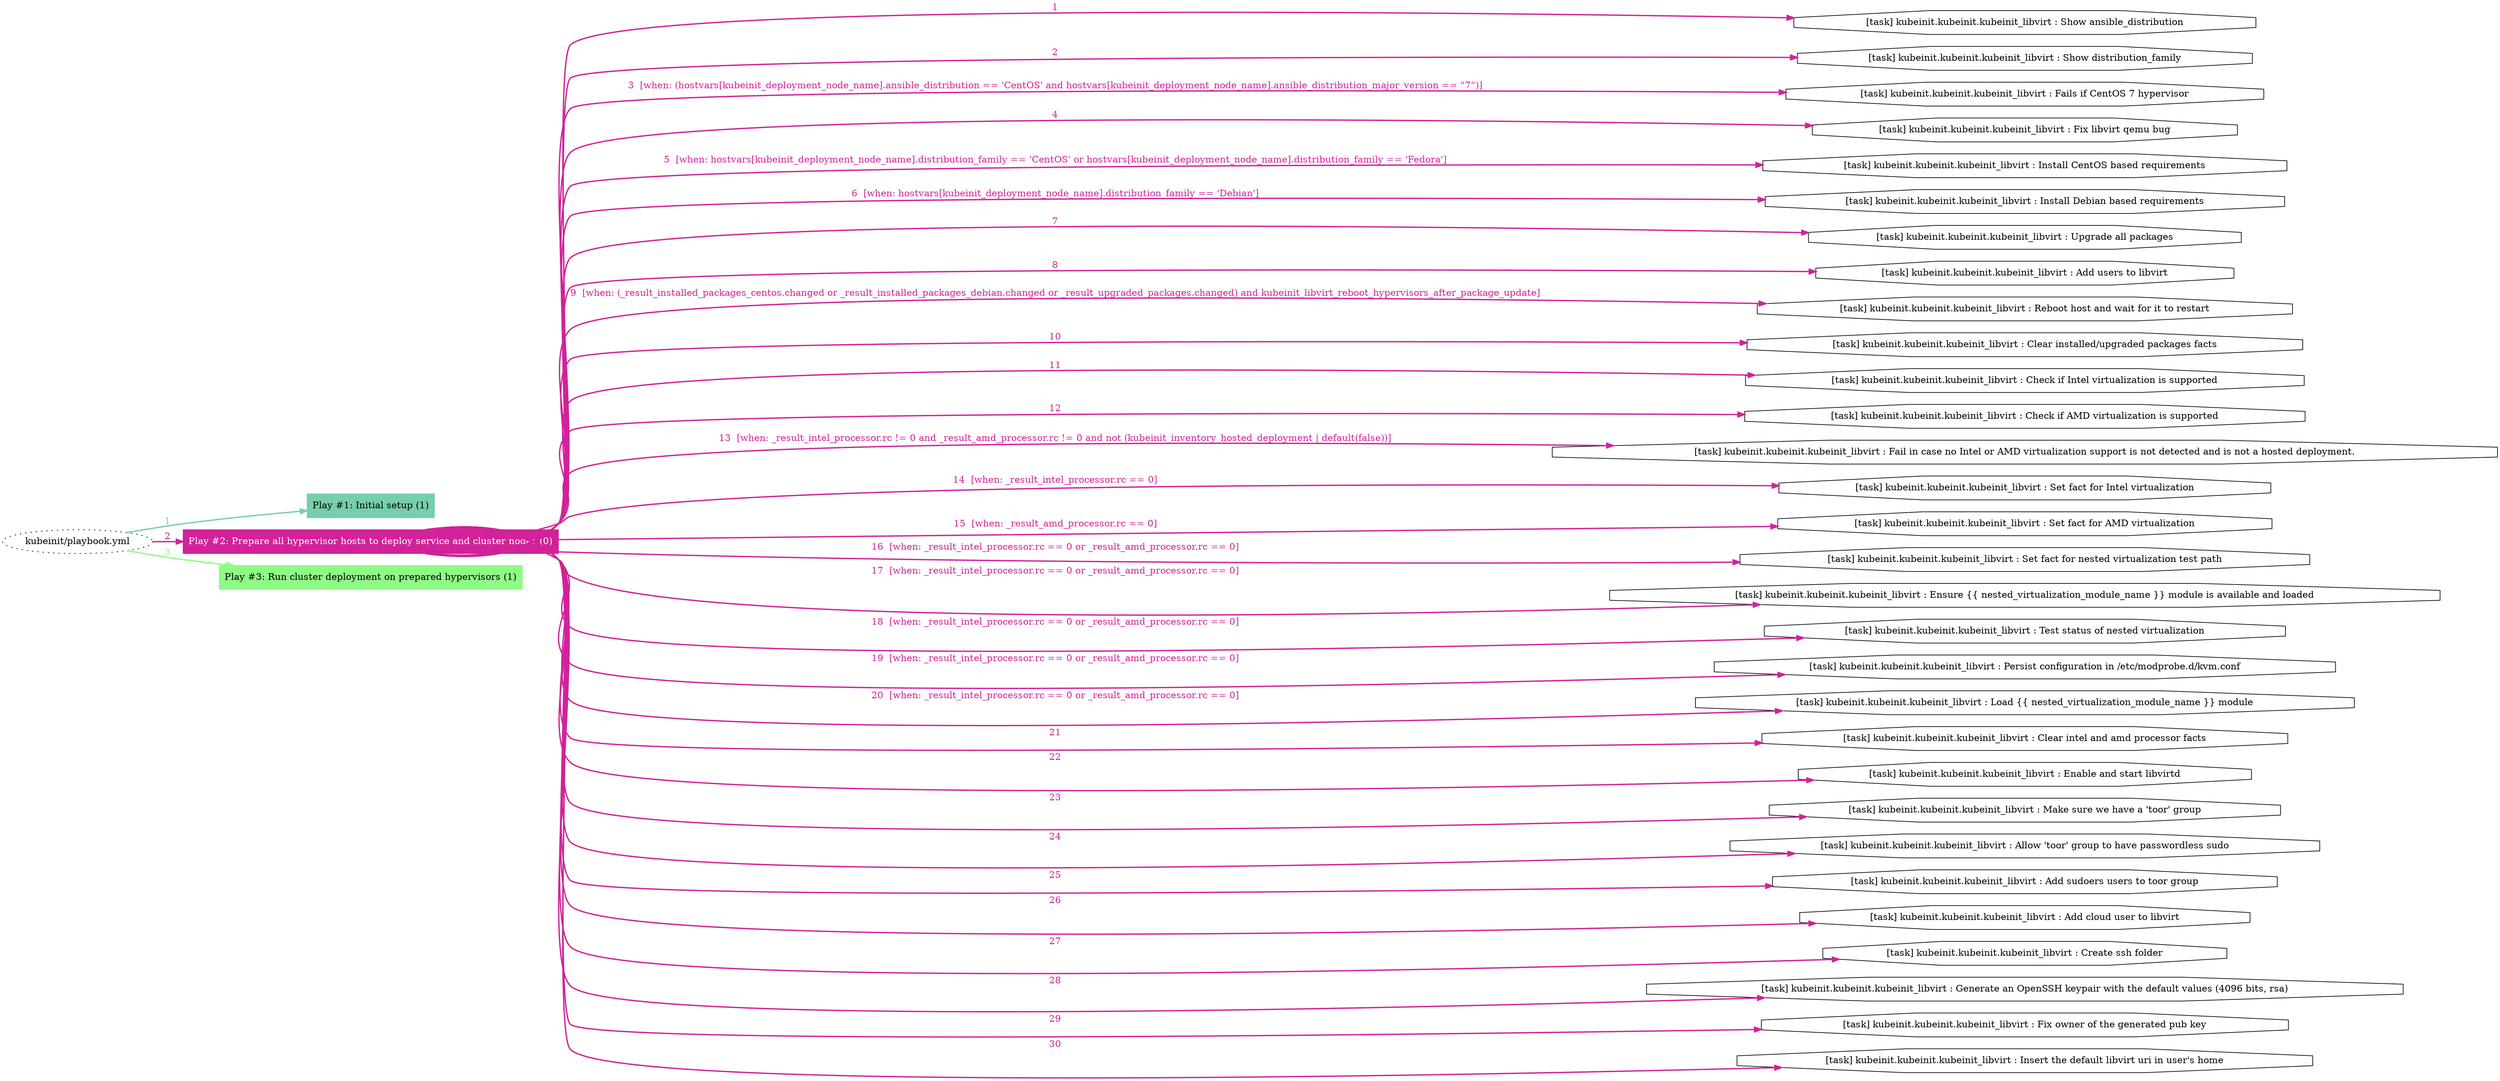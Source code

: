 digraph "kubeinit/playbook.yml "{
	graph [concentrate=true ordering=in rankdir=LR ratio=fill]
	edge [esep=5 sep=10]
	"kubeinit/playbook.yml" [id=root_node style=dotted]
	subgraph "Play #1: Initial setup (1) "{
		"Play #1: Initial setup (1)" [color="#77ceab" fontcolor="#000000" id="play_023a53f0-3967-4f7b-a6e8-684f3ebab23b" shape=box style=filled tooltip=localhost]
		"kubeinit/playbook.yml" -> "Play #1: Initial setup (1)" [label=1 color="#77ceab" fontcolor="#77ceab" id="edge_422d02ee-09d5-4027-8a51-d6cb5f31de28" style=bold]
	}
	subgraph "Play #2: Prepare all hypervisor hosts to deploy service and cluster nodes (0) "{
		"Play #2: Prepare all hypervisor hosts to deploy service and cluster nodes (0)" [color="#d12299" fontcolor="#ffffff" id="play_e9e0817b-83ae-4fec-8985-e33f7f6ee88a" shape=box style=filled tooltip=""]
		"kubeinit/playbook.yml" -> "Play #2: Prepare all hypervisor hosts to deploy service and cluster nodes (0)" [label=2 color="#d12299" fontcolor="#d12299" id="edge_14e04aaa-f712-4aed-b1b1-c25b8b4dfff8" style=bold]
		"task_0b29b273-7c69-4f74-a9a6-440b243c315c" [label="[task] kubeinit.kubeinit.kubeinit_libvirt : Show ansible_distribution" id="task_0b29b273-7c69-4f74-a9a6-440b243c315c" shape=octagon tooltip="[task] kubeinit.kubeinit.kubeinit_libvirt : Show ansible_distribution"]
		"Play #2: Prepare all hypervisor hosts to deploy service and cluster nodes (0)" -> "task_0b29b273-7c69-4f74-a9a6-440b243c315c" [label=1 color="#d12299" fontcolor="#d12299" id="edge_518eca22-4d3e-4061-9e2b-9ba5f399469f" style=bold]
		"task_fc8fb7ca-0891-46c8-a933-ddc88973a21d" [label="[task] kubeinit.kubeinit.kubeinit_libvirt : Show distribution_family" id="task_fc8fb7ca-0891-46c8-a933-ddc88973a21d" shape=octagon tooltip="[task] kubeinit.kubeinit.kubeinit_libvirt : Show distribution_family"]
		"Play #2: Prepare all hypervisor hosts to deploy service and cluster nodes (0)" -> "task_fc8fb7ca-0891-46c8-a933-ddc88973a21d" [label=2 color="#d12299" fontcolor="#d12299" id="edge_739ee8ed-c439-4cef-a4c2-f7284730f66f" style=bold]
		"task_f15ac09a-c877-48cb-ba3f-49de27a89b73" [label="[task] kubeinit.kubeinit.kubeinit_libvirt : Fails if CentOS 7 hypervisor" id="task_f15ac09a-c877-48cb-ba3f-49de27a89b73" shape=octagon tooltip="[task] kubeinit.kubeinit.kubeinit_libvirt : Fails if CentOS 7 hypervisor"]
		"Play #2: Prepare all hypervisor hosts to deploy service and cluster nodes (0)" -> "task_f15ac09a-c877-48cb-ba3f-49de27a89b73" [label="3  [when: (hostvars[kubeinit_deployment_node_name].ansible_distribution == 'CentOS' and hostvars[kubeinit_deployment_node_name].ansible_distribution_major_version == \"7\")]" color="#d12299" fontcolor="#d12299" id="edge_e514451b-4357-4b23-abe0-63d81d3b7579" style=bold]
		"task_97162d99-7690-4c29-b8f2-e1c162dde4df" [label="[task] kubeinit.kubeinit.kubeinit_libvirt : Fix libvirt qemu bug" id="task_97162d99-7690-4c29-b8f2-e1c162dde4df" shape=octagon tooltip="[task] kubeinit.kubeinit.kubeinit_libvirt : Fix libvirt qemu bug"]
		"Play #2: Prepare all hypervisor hosts to deploy service and cluster nodes (0)" -> "task_97162d99-7690-4c29-b8f2-e1c162dde4df" [label=4 color="#d12299" fontcolor="#d12299" id="edge_689ce653-aaeb-4e47-b00c-69799ec014d8" style=bold]
		"task_88ebdc82-5dea-4dd6-bd7b-03ddecbca35a" [label="[task] kubeinit.kubeinit.kubeinit_libvirt : Install CentOS based requirements" id="task_88ebdc82-5dea-4dd6-bd7b-03ddecbca35a" shape=octagon tooltip="[task] kubeinit.kubeinit.kubeinit_libvirt : Install CentOS based requirements"]
		"Play #2: Prepare all hypervisor hosts to deploy service and cluster nodes (0)" -> "task_88ebdc82-5dea-4dd6-bd7b-03ddecbca35a" [label="5  [when: hostvars[kubeinit_deployment_node_name].distribution_family == 'CentOS' or hostvars[kubeinit_deployment_node_name].distribution_family == 'Fedora']" color="#d12299" fontcolor="#d12299" id="edge_e167a730-aef0-4977-835d-c0bcf31d704a" style=bold]
		"task_676da7e0-6cd7-4d7e-9d88-5e5c63d09131" [label="[task] kubeinit.kubeinit.kubeinit_libvirt : Install Debian based requirements" id="task_676da7e0-6cd7-4d7e-9d88-5e5c63d09131" shape=octagon tooltip="[task] kubeinit.kubeinit.kubeinit_libvirt : Install Debian based requirements"]
		"Play #2: Prepare all hypervisor hosts to deploy service and cluster nodes (0)" -> "task_676da7e0-6cd7-4d7e-9d88-5e5c63d09131" [label="6  [when: hostvars[kubeinit_deployment_node_name].distribution_family == 'Debian']" color="#d12299" fontcolor="#d12299" id="edge_079a7afa-1559-45b3-b943-0fc34243fd59" style=bold]
		"task_3dcfbf61-6a0e-4a3e-b33a-63b429b497ec" [label="[task] kubeinit.kubeinit.kubeinit_libvirt : Upgrade all packages" id="task_3dcfbf61-6a0e-4a3e-b33a-63b429b497ec" shape=octagon tooltip="[task] kubeinit.kubeinit.kubeinit_libvirt : Upgrade all packages"]
		"Play #2: Prepare all hypervisor hosts to deploy service and cluster nodes (0)" -> "task_3dcfbf61-6a0e-4a3e-b33a-63b429b497ec" [label=7 color="#d12299" fontcolor="#d12299" id="edge_99719555-5c58-46e3-872c-5aa0e8475485" style=bold]
		"task_1992642d-2a99-4686-8ab8-a4b34cb13fa0" [label="[task] kubeinit.kubeinit.kubeinit_libvirt : Add users to libvirt" id="task_1992642d-2a99-4686-8ab8-a4b34cb13fa0" shape=octagon tooltip="[task] kubeinit.kubeinit.kubeinit_libvirt : Add users to libvirt"]
		"Play #2: Prepare all hypervisor hosts to deploy service and cluster nodes (0)" -> "task_1992642d-2a99-4686-8ab8-a4b34cb13fa0" [label=8 color="#d12299" fontcolor="#d12299" id="edge_e53a8e91-afb9-4c69-b8e1-b292d6a47912" style=bold]
		"task_79ca79d8-d26e-42a9-b3e4-43be180f01da" [label="[task] kubeinit.kubeinit.kubeinit_libvirt : Reboot host and wait for it to restart" id="task_79ca79d8-d26e-42a9-b3e4-43be180f01da" shape=octagon tooltip="[task] kubeinit.kubeinit.kubeinit_libvirt : Reboot host and wait for it to restart"]
		"Play #2: Prepare all hypervisor hosts to deploy service and cluster nodes (0)" -> "task_79ca79d8-d26e-42a9-b3e4-43be180f01da" [label="9  [when: (_result_installed_packages_centos.changed or _result_installed_packages_debian.changed or _result_upgraded_packages.changed) and kubeinit_libvirt_reboot_hypervisors_after_package_update]" color="#d12299" fontcolor="#d12299" id="edge_77357c4b-3a65-4a9a-93f7-9f89f54171ae" style=bold]
		"task_9f208e41-b8fd-4f80-95b6-523be3a68c72" [label="[task] kubeinit.kubeinit.kubeinit_libvirt : Clear installed/upgraded packages facts" id="task_9f208e41-b8fd-4f80-95b6-523be3a68c72" shape=octagon tooltip="[task] kubeinit.kubeinit.kubeinit_libvirt : Clear installed/upgraded packages facts"]
		"Play #2: Prepare all hypervisor hosts to deploy service and cluster nodes (0)" -> "task_9f208e41-b8fd-4f80-95b6-523be3a68c72" [label=10 color="#d12299" fontcolor="#d12299" id="edge_92314304-5a32-4607-802a-260bb16f5c45" style=bold]
		"task_a4a7198a-fd8b-4c26-b58f-ba88229dfcdf" [label="[task] kubeinit.kubeinit.kubeinit_libvirt : Check if Intel virtualization is supported" id="task_a4a7198a-fd8b-4c26-b58f-ba88229dfcdf" shape=octagon tooltip="[task] kubeinit.kubeinit.kubeinit_libvirt : Check if Intel virtualization is supported"]
		"Play #2: Prepare all hypervisor hosts to deploy service and cluster nodes (0)" -> "task_a4a7198a-fd8b-4c26-b58f-ba88229dfcdf" [label=11 color="#d12299" fontcolor="#d12299" id="edge_d2c87bb1-9e7d-4138-af48-975449324ac2" style=bold]
		"task_5d4df128-3a9a-4625-b373-a040eb58a721" [label="[task] kubeinit.kubeinit.kubeinit_libvirt : Check if AMD virtualization is supported" id="task_5d4df128-3a9a-4625-b373-a040eb58a721" shape=octagon tooltip="[task] kubeinit.kubeinit.kubeinit_libvirt : Check if AMD virtualization is supported"]
		"Play #2: Prepare all hypervisor hosts to deploy service and cluster nodes (0)" -> "task_5d4df128-3a9a-4625-b373-a040eb58a721" [label=12 color="#d12299" fontcolor="#d12299" id="edge_f7c9e0b8-f65b-43e9-b34e-0679f40a51ac" style=bold]
		"task_d3f6867c-da5d-45e0-bd62-b67123e5a219" [label="[task] kubeinit.kubeinit.kubeinit_libvirt : Fail in case no Intel or AMD virtualization support is not detected and is not a hosted deployment." id="task_d3f6867c-da5d-45e0-bd62-b67123e5a219" shape=octagon tooltip="[task] kubeinit.kubeinit.kubeinit_libvirt : Fail in case no Intel or AMD virtualization support is not detected and is not a hosted deployment."]
		"Play #2: Prepare all hypervisor hosts to deploy service and cluster nodes (0)" -> "task_d3f6867c-da5d-45e0-bd62-b67123e5a219" [label="13  [when: _result_intel_processor.rc != 0 and _result_amd_processor.rc != 0 and not (kubeinit_inventory_hosted_deployment | default(false))]" color="#d12299" fontcolor="#d12299" id="edge_becfc182-a901-42ec-898b-74b210e3ec9b" style=bold]
		"task_80f3749b-133a-4c99-8172-f9c6a7216934" [label="[task] kubeinit.kubeinit.kubeinit_libvirt : Set fact for Intel virtualization" id="task_80f3749b-133a-4c99-8172-f9c6a7216934" shape=octagon tooltip="[task] kubeinit.kubeinit.kubeinit_libvirt : Set fact for Intel virtualization"]
		"Play #2: Prepare all hypervisor hosts to deploy service and cluster nodes (0)" -> "task_80f3749b-133a-4c99-8172-f9c6a7216934" [label="14  [when: _result_intel_processor.rc == 0]" color="#d12299" fontcolor="#d12299" id="edge_677cd585-7bd6-4063-b1a4-457524dfe3bd" style=bold]
		"task_a96603a5-0765-44c1-bd99-be8652ab342d" [label="[task] kubeinit.kubeinit.kubeinit_libvirt : Set fact for AMD virtualization" id="task_a96603a5-0765-44c1-bd99-be8652ab342d" shape=octagon tooltip="[task] kubeinit.kubeinit.kubeinit_libvirt : Set fact for AMD virtualization"]
		"Play #2: Prepare all hypervisor hosts to deploy service and cluster nodes (0)" -> "task_a96603a5-0765-44c1-bd99-be8652ab342d" [label="15  [when: _result_amd_processor.rc == 0]" color="#d12299" fontcolor="#d12299" id="edge_e94b4353-484c-4f4f-aa21-35b9876ef7a2" style=bold]
		"task_19d9f280-a3d3-4c50-937c-8dbc399a019e" [label="[task] kubeinit.kubeinit.kubeinit_libvirt : Set fact for nested virtualization test path" id="task_19d9f280-a3d3-4c50-937c-8dbc399a019e" shape=octagon tooltip="[task] kubeinit.kubeinit.kubeinit_libvirt : Set fact for nested virtualization test path"]
		"Play #2: Prepare all hypervisor hosts to deploy service and cluster nodes (0)" -> "task_19d9f280-a3d3-4c50-937c-8dbc399a019e" [label="16  [when: _result_intel_processor.rc == 0 or _result_amd_processor.rc == 0]" color="#d12299" fontcolor="#d12299" id="edge_5e769666-45ba-46c6-bfee-8c6f8c4dc80a" style=bold]
		"task_0e9548da-48f3-4b46-86e0-bfc7207c91b2" [label="[task] kubeinit.kubeinit.kubeinit_libvirt : Ensure {{ nested_virtualization_module_name }} module is available and loaded" id="task_0e9548da-48f3-4b46-86e0-bfc7207c91b2" shape=octagon tooltip="[task] kubeinit.kubeinit.kubeinit_libvirt : Ensure {{ nested_virtualization_module_name }} module is available and loaded"]
		"Play #2: Prepare all hypervisor hosts to deploy service and cluster nodes (0)" -> "task_0e9548da-48f3-4b46-86e0-bfc7207c91b2" [label="17  [when: _result_intel_processor.rc == 0 or _result_amd_processor.rc == 0]" color="#d12299" fontcolor="#d12299" id="edge_68ae45d7-aece-4475-a16f-445a664bec26" style=bold]
		"task_ab2abff1-e054-49d7-afc3-26908491ad66" [label="[task] kubeinit.kubeinit.kubeinit_libvirt : Test status of nested virtualization" id="task_ab2abff1-e054-49d7-afc3-26908491ad66" shape=octagon tooltip="[task] kubeinit.kubeinit.kubeinit_libvirt : Test status of nested virtualization"]
		"Play #2: Prepare all hypervisor hosts to deploy service and cluster nodes (0)" -> "task_ab2abff1-e054-49d7-afc3-26908491ad66" [label="18  [when: _result_intel_processor.rc == 0 or _result_amd_processor.rc == 0]" color="#d12299" fontcolor="#d12299" id="edge_7e1c710a-9199-43c5-87b6-af12b2e0c14b" style=bold]
		"task_966b4896-9ea9-404a-abe1-4daf17219514" [label="[task] kubeinit.kubeinit.kubeinit_libvirt : Persist configuration in /etc/modprobe.d/kvm.conf" id="task_966b4896-9ea9-404a-abe1-4daf17219514" shape=octagon tooltip="[task] kubeinit.kubeinit.kubeinit_libvirt : Persist configuration in /etc/modprobe.d/kvm.conf"]
		"Play #2: Prepare all hypervisor hosts to deploy service and cluster nodes (0)" -> "task_966b4896-9ea9-404a-abe1-4daf17219514" [label="19  [when: _result_intel_processor.rc == 0 or _result_amd_processor.rc == 0]" color="#d12299" fontcolor="#d12299" id="edge_3f8c0338-b636-45d2-919d-8aa829793dff" style=bold]
		"task_85bb7dba-8dda-47b0-a482-1b3005f2b205" [label="[task] kubeinit.kubeinit.kubeinit_libvirt : Load {{ nested_virtualization_module_name }} module" id="task_85bb7dba-8dda-47b0-a482-1b3005f2b205" shape=octagon tooltip="[task] kubeinit.kubeinit.kubeinit_libvirt : Load {{ nested_virtualization_module_name }} module"]
		"Play #2: Prepare all hypervisor hosts to deploy service and cluster nodes (0)" -> "task_85bb7dba-8dda-47b0-a482-1b3005f2b205" [label="20  [when: _result_intel_processor.rc == 0 or _result_amd_processor.rc == 0]" color="#d12299" fontcolor="#d12299" id="edge_9f5e1871-81d6-4068-83e9-f7cc89c9e0a7" style=bold]
		"task_0a326d23-3dc4-4f0b-8b51-41d754a60590" [label="[task] kubeinit.kubeinit.kubeinit_libvirt : Clear intel and amd processor facts" id="task_0a326d23-3dc4-4f0b-8b51-41d754a60590" shape=octagon tooltip="[task] kubeinit.kubeinit.kubeinit_libvirt : Clear intel and amd processor facts"]
		"Play #2: Prepare all hypervisor hosts to deploy service and cluster nodes (0)" -> "task_0a326d23-3dc4-4f0b-8b51-41d754a60590" [label=21 color="#d12299" fontcolor="#d12299" id="edge_c647d26b-e8c0-4a65-85e1-30d6d8f373a6" style=bold]
		"task_720791ca-83c8-4032-bf56-96dfd7d3a360" [label="[task] kubeinit.kubeinit.kubeinit_libvirt : Enable and start libvirtd" id="task_720791ca-83c8-4032-bf56-96dfd7d3a360" shape=octagon tooltip="[task] kubeinit.kubeinit.kubeinit_libvirt : Enable and start libvirtd"]
		"Play #2: Prepare all hypervisor hosts to deploy service and cluster nodes (0)" -> "task_720791ca-83c8-4032-bf56-96dfd7d3a360" [label=22 color="#d12299" fontcolor="#d12299" id="edge_86cd958f-49c8-4daa-8077-cd936217e786" style=bold]
		"task_0d4f2f82-92cd-4b9f-85ff-9a49c893476d" [label="[task] kubeinit.kubeinit.kubeinit_libvirt : Make sure we have a 'toor' group" id="task_0d4f2f82-92cd-4b9f-85ff-9a49c893476d" shape=octagon tooltip="[task] kubeinit.kubeinit.kubeinit_libvirt : Make sure we have a 'toor' group"]
		"Play #2: Prepare all hypervisor hosts to deploy service and cluster nodes (0)" -> "task_0d4f2f82-92cd-4b9f-85ff-9a49c893476d" [label=23 color="#d12299" fontcolor="#d12299" id="edge_444884d0-87dd-4f99-8acb-23b5aec59b2e" style=bold]
		"task_17048340-07d8-4d72-a8aa-2d2d061d8afb" [label="[task] kubeinit.kubeinit.kubeinit_libvirt : Allow 'toor' group to have passwordless sudo" id="task_17048340-07d8-4d72-a8aa-2d2d061d8afb" shape=octagon tooltip="[task] kubeinit.kubeinit.kubeinit_libvirt : Allow 'toor' group to have passwordless sudo"]
		"Play #2: Prepare all hypervisor hosts to deploy service and cluster nodes (0)" -> "task_17048340-07d8-4d72-a8aa-2d2d061d8afb" [label=24 color="#d12299" fontcolor="#d12299" id="edge_139d2792-ec8d-491e-9d46-7ab4f6e63962" style=bold]
		"task_efcfcb3e-291b-4ab3-88b3-f5977615b982" [label="[task] kubeinit.kubeinit.kubeinit_libvirt : Add sudoers users to toor group" id="task_efcfcb3e-291b-4ab3-88b3-f5977615b982" shape=octagon tooltip="[task] kubeinit.kubeinit.kubeinit_libvirt : Add sudoers users to toor group"]
		"Play #2: Prepare all hypervisor hosts to deploy service and cluster nodes (0)" -> "task_efcfcb3e-291b-4ab3-88b3-f5977615b982" [label=25 color="#d12299" fontcolor="#d12299" id="edge_54b88fc1-48fe-4cd5-ae1d-e0e3f5e7022c" style=bold]
		"task_76ccbb61-7df1-4dff-84fa-adff643d98e3" [label="[task] kubeinit.kubeinit.kubeinit_libvirt : Add cloud user to libvirt" id="task_76ccbb61-7df1-4dff-84fa-adff643d98e3" shape=octagon tooltip="[task] kubeinit.kubeinit.kubeinit_libvirt : Add cloud user to libvirt"]
		"Play #2: Prepare all hypervisor hosts to deploy service and cluster nodes (0)" -> "task_76ccbb61-7df1-4dff-84fa-adff643d98e3" [label=26 color="#d12299" fontcolor="#d12299" id="edge_755ca4d4-9e60-4590-94fa-5867ca0916df" style=bold]
		"task_38f24d59-3bb4-4077-b460-7d985ce493d9" [label="[task] kubeinit.kubeinit.kubeinit_libvirt : Create ssh folder" id="task_38f24d59-3bb4-4077-b460-7d985ce493d9" shape=octagon tooltip="[task] kubeinit.kubeinit.kubeinit_libvirt : Create ssh folder"]
		"Play #2: Prepare all hypervisor hosts to deploy service and cluster nodes (0)" -> "task_38f24d59-3bb4-4077-b460-7d985ce493d9" [label=27 color="#d12299" fontcolor="#d12299" id="edge_94423cb6-4627-4bd0-86af-839d9926890b" style=bold]
		"task_52d437c3-9699-4dbe-aed7-bc5bc1a6cd72" [label="[task] kubeinit.kubeinit.kubeinit_libvirt : Generate an OpenSSH keypair with the default values (4096 bits, rsa)" id="task_52d437c3-9699-4dbe-aed7-bc5bc1a6cd72" shape=octagon tooltip="[task] kubeinit.kubeinit.kubeinit_libvirt : Generate an OpenSSH keypair with the default values (4096 bits, rsa)"]
		"Play #2: Prepare all hypervisor hosts to deploy service and cluster nodes (0)" -> "task_52d437c3-9699-4dbe-aed7-bc5bc1a6cd72" [label=28 color="#d12299" fontcolor="#d12299" id="edge_f90e02fd-020a-4f5b-93e8-dbdc35911beb" style=bold]
		"task_3e67f5f2-e0ed-417f-a7e4-b5ade6b7ec3e" [label="[task] kubeinit.kubeinit.kubeinit_libvirt : Fix owner of the generated pub key" id="task_3e67f5f2-e0ed-417f-a7e4-b5ade6b7ec3e" shape=octagon tooltip="[task] kubeinit.kubeinit.kubeinit_libvirt : Fix owner of the generated pub key"]
		"Play #2: Prepare all hypervisor hosts to deploy service and cluster nodes (0)" -> "task_3e67f5f2-e0ed-417f-a7e4-b5ade6b7ec3e" [label=29 color="#d12299" fontcolor="#d12299" id="edge_c3b4b77d-8aa2-4bca-99b6-dc8192c8815c" style=bold]
		"task_d30831bf-e74e-4a11-ae16-2aeb8cda1641" [label="[task] kubeinit.kubeinit.kubeinit_libvirt : Insert the default libvirt uri in user's home" id="task_d30831bf-e74e-4a11-ae16-2aeb8cda1641" shape=octagon tooltip="[task] kubeinit.kubeinit.kubeinit_libvirt : Insert the default libvirt uri in user's home"]
		"Play #2: Prepare all hypervisor hosts to deploy service and cluster nodes (0)" -> "task_d30831bf-e74e-4a11-ae16-2aeb8cda1641" [label=30 color="#d12299" fontcolor="#d12299" id="edge_5420183a-40fa-4df2-98db-98572882e945" style=bold]
	}
	subgraph "Play #3: Run cluster deployment on prepared hypervisors (1) "{
		"Play #3: Run cluster deployment on prepared hypervisors (1)" [color="#8efb85" fontcolor="#000000" id="play_993959d9-6f6e-4cd8-bbee-aee5bef3cefb" shape=box style=filled tooltip=localhost]
		"kubeinit/playbook.yml" -> "Play #3: Run cluster deployment on prepared hypervisors (1)" [label=3 color="#8efb85" fontcolor="#8efb85" id="edge_0bdefaab-08ba-4fec-993a-475a88831131" style=bold]
	}
}
